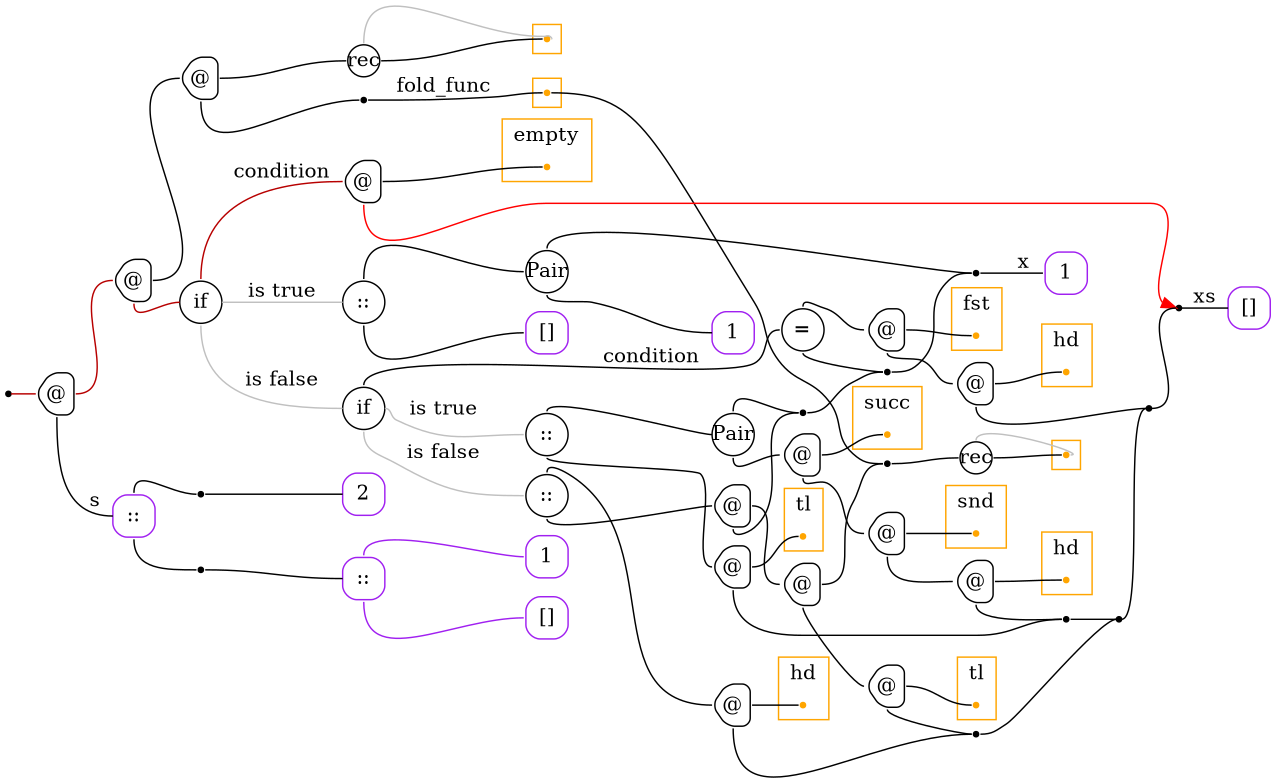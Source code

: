 digraph G {
  rankdir=LR;
  edge[arrowhead=none,arrowtail=none];
  node[fixedsize=true,shape=circle]
  size="9.201041666666667,5.219270833333334";
  labeldistance=0;
  nodesep=.175;
  ranksep=.175;

 nd1[shape=point];
   nd15[label="1",tooltip="nd15-ConstGraph",style=rounded,orientation=90,shape=square,width=.4,height=.4,color="purple"];
   nd21[label="2",tooltip="nd21-ConstGraph",style=rounded,orientation=90,shape=square,width=.4,height=.4,color="purple"];
   nd27[label="1",tooltip="nd27-ConstGraph",style=rounded,orientation=90,shape=square,width=.4,height=.4,color="purple"];
   nd32[label="[]",tooltip="nd32-ConstEmptyGraph",style=rounded,orientation=90,shape=square,width=.4,height=.4,color="purple"];
   nd363[label="::",tooltip="nd363-ConstListGraph",style=rounded,orientation=90,shape=square,width=.4,height=.4,color="purple"];
 subgraph cluster_nd174 {
   graph[style=fill,color="orange"];
   ndcluster_nd174[tooltip="nd174",orientation=90,shape=point,color="orange"];
 };
 nd379[label="rec",tooltip="nd379-RecurGraph",style=rounded,width=.3,height=.3,color="#000000"];
   subgraph cluster_nd383 {
     graph[style=fill,color="orange"];
     ndcluster_nd383[tooltip="nd383",orientation=90,shape=point,color="orange"];
   };
   nd159[label="[]",tooltip="nd159-ConstEmptyGraph",style=rounded,orientation=90,shape=square,width=.4,height=.4,color="purple"];
 nd484[label="rec",tooltip="nd484-RecurGraph",style=rounded,width=.3,height=.3,color="#000000"];
   subgraph cluster_nd488 {
     graph[style=fill,color="orange"];
     ndcluster_nd488[tooltip="nd488",orientation=90,shape=point,color="orange"];
   };
 nd85[label="@",tooltip="nd85-AppGraph",style=rounded,orientation=90,shape=house,width=.4,height=.4,color="#000000"];
 nd86[label="@",tooltip="nd86-AppGraph",style=rounded,orientation=90,shape=house,width=.4,height=.4,color="#000000"];
 nd87[label="@",tooltip="nd87-AppGraph",style=rounded,orientation=90,shape=house,width=.4,height=.4,color="#000000"];
 nd119[label=" ",tooltip="nd119-ContractGraph",style=rounded,orientation=90,shape=point];
   nd565[label="::",tooltip="nd565-ConstListGraph",style=rounded,orientation=90,shape=square,width=.4,height=.4,color="purple"];
 nd568[label=" ",tooltip="nd568-ContractGraph",style=rounded,orientation=90,shape=point];
 nd569[label=" ",tooltip="nd569-ContractGraph",style=rounded,orientation=90,shape=point];
 nd673[label=" ",tooltip="nd673-ContractGraph",style=rounded,orientation=90,shape=point];
 nd579[label="if",tooltip="nd579-IfGraph",style=rounded,width=.4,height=.4,color="#000000"];
 nd580[label="@",tooltip="nd580-AppGraph",style=rounded,orientation=90,shape=house,width=.4,height=.4,color="#000000"];
 subgraph cluster_nd583 {
   graph[style=fill,color="orange",label="empty"];
   ndcluster_nd583[tooltip="nd583",orientation=90,shape=point,color="orange"];
 };
 nd587[label="::",tooltip="nd587-BinOpGraph",style=rounded,width=.4,height=.4,color="#000000"];
 nd588[label="Pair",tooltip="nd588-BinOpGraph",style=rounded,width=.4,height=.4,color="#000000"];
   nd592[label="1",tooltip="nd592-ConstGraph",style=rounded,orientation=90,shape=square,width=.4,height=.4,color="purple"];
   nd596[label="[]",tooltip="nd596-ConstEmptyGraph",style=rounded,orientation=90,shape=square,width=.4,height=.4,color="purple"];
 nd597[label="if",tooltip="nd597-IfGraph",style=rounded,width=.4,height=.4,color="#000000"];
 nd598[label="=",tooltip="nd598-BinOpGraph",style=rounded,width=.4,height=.4,color="#000000"];
 nd599[label="@",tooltip="nd599-AppGraph",style=rounded,orientation=90,shape=house,width=.4,height=.4,color="#000000"];
 subgraph cluster_nd602 {
   graph[style=fill,color="orange",label="fst"];
   ndcluster_nd602[tooltip="nd602",orientation=90,shape=point,color="orange"];
 };
 nd606[label="@",tooltip="nd606-AppGraph",style=rounded,orientation=90,shape=house,width=.4,height=.4,color="#000000"];
 subgraph cluster_nd609 {
   graph[style=fill,color="orange",label="hd"];
   ndcluster_nd609[tooltip="nd609",orientation=90,shape=point,color="orange"];
 };
 nd613[label="::",tooltip="nd613-BinOpGraph",style=rounded,width=.4,height=.4,color="#000000"];
 nd614[label="Pair",tooltip="nd614-BinOpGraph",style=rounded,width=.4,height=.4,color="#000000"];
 nd615[label="@",tooltip="nd615-AppGraph",style=rounded,orientation=90,shape=house,width=.4,height=.4,color="#000000"];
 subgraph cluster_nd618 {
   graph[style=fill,color="orange",label="succ"];
   ndcluster_nd618[tooltip="nd618",orientation=90,shape=point,color="orange"];
 };
 nd622[label="@",tooltip="nd622-AppGraph",style=rounded,orientation=90,shape=house,width=.4,height=.4,color="#000000"];
 subgraph cluster_nd625 {
   graph[style=fill,color="orange",label="snd"];
   ndcluster_nd625[tooltip="nd625",orientation=90,shape=point,color="orange"];
 };
 nd629[label="@",tooltip="nd629-AppGraph",style=rounded,orientation=90,shape=house,width=.4,height=.4,color="#000000"];
 subgraph cluster_nd632 {
   graph[style=fill,color="orange",label="hd"];
   ndcluster_nd632[tooltip="nd632",orientation=90,shape=point,color="orange"];
 };
 nd636[label="@",tooltip="nd636-AppGraph",style=rounded,orientation=90,shape=house,width=.4,height=.4,color="#000000"];
 subgraph cluster_nd639 {
   graph[style=fill,color="orange",label="tl"];
   ndcluster_nd639[tooltip="nd639",orientation=90,shape=point,color="orange"];
 };
 nd643[label=" ",tooltip="nd643-ContractGraph",style=rounded,orientation=90,shape=point];
 nd644[label="::",tooltip="nd644-BinOpGraph",style=rounded,width=.4,height=.4,color="#000000"];
 nd645[label="@",tooltip="nd645-AppGraph",style=rounded,orientation=90,shape=house,width=.4,height=.4,color="#000000"];
 subgraph cluster_nd648 {
   graph[style=fill,color="orange",label="hd"];
   ndcluster_nd648[tooltip="nd648",orientation=90,shape=point,color="orange"];
 };
 nd652[label="@",tooltip="nd652-AppGraph",style=rounded,orientation=90,shape=house,width=.4,height=.4,color="#000000"];
 nd653[label="@",tooltip="nd653-AppGraph",style=rounded,orientation=90,shape=house,width=.4,height=.4,color="#000000"];
 nd655[label="@",tooltip="nd655-AppGraph",style=rounded,orientation=90,shape=house,width=.4,height=.4,color="#000000"];
 subgraph cluster_nd658 {
   graph[style=fill,color="orange",label="tl"];
   ndcluster_nd658[tooltip="nd658",orientation=90,shape=point,color="orange"];
 };
 nd663[label=" ",tooltip="nd663-ContractGraph",style=rounded,orientation=90,shape=point];
 nd664[label=" ",tooltip="nd664-ContractGraph",style=rounded,orientation=90,shape=point];
 nd665[label=" ",tooltip="nd665-ContractGraph",style=rounded,orientation=90,shape=point];
 nd666[label=" ",tooltip="nd666-ContractGraph",style=rounded,orientation=90,shape=point];
 nd667[label=" ",tooltip="nd667-ContractGraph",style=rounded,orientation=90,shape=point];
 nd668[label=" ",tooltip="nd668-ContractGraph",style=rounded,orientation=90,shape=point];
 nd669[label=" ",tooltip="nd669-ContractGraph",style=rounded,orientation=90,shape=point];

  nd363->nd27[tailport=n,headport=w,color=purple,arrowhead=none,arrowtail=none];
  nd363->nd32[tailport=s,headport=w,color=purple,arrowhead=none,arrowtail=none];
  nd87->nd484[tailport=e,headport=w,color=black,arrowhead=none,arrowtail=none];
  nd86->nd87[tailport=e,headport=w];
  nd87->nd119[tailport=s,headport=w];
  nd85->nd565[label="s",tailport=s,headport=w];
  nd85->nd86[tailport=e,headport=w,color="#b70000",arrowhead=none,arrowtail=none];
  nd1->nd85[label="",tailport=e,headport=w,color="#b70000",arrowhead=none,arrowtail=none];
  nd119->ndcluster_nd174[label="fold_func",tailport=e,headport=w];
  ndcluster_nd174->nd673[tailport=e,headport=w];
  nd673->nd379[tailport=e,headport=w,color=black,arrowhead=none,arrowtail=none];
  nd568->nd21[tailport=e,headport=w];
  nd569->nd363[tailport=e,headport=w];
  nd379->ndcluster_nd383[dir=back,headport=e,tailport=n,color=grey,arrowhead=none,arrowtail=none];
  nd379->ndcluster_nd383[tailport=e,headport=w];
  nd484->ndcluster_nd488[dir=back,headport=e,tailport=n,color=grey,arrowhead=none,arrowtail=none];
  nd484->ndcluster_nd488[tailport=e,headport=w];
  nd565->nd568[tailport=n,headport=w];
  nd565->nd569[tailport=s,headport=w];
  nd580->ndcluster_nd583[tailport=e,headport=w];
  nd588->nd592[tailport=s,headport=w];
  nd587->nd588[tailport=n,headport=w];
  nd587->nd596[tailport=s,headport=w];
  nd606->ndcluster_nd609[tailport=e,headport=w];
  nd599->ndcluster_nd602[tailport=e,headport=w];
  nd599->nd606[tailport=s,headport=w];
  nd598->nd599[tailport=n,headport=w];
  nd629->ndcluster_nd632[tailport=e,headport=w];
  nd622->ndcluster_nd625[tailport=e,headport=w];
  nd622->nd629[tailport=s,headport=w];
  nd615->ndcluster_nd618[tailport=e,headport=w];
  nd615->nd622[tailport=s,headport=w];
  nd614->nd615[tailport=s,headport=w];
  nd636->ndcluster_nd639[tailport=e,headport=w];
  nd613->nd614[tailport=n,headport=w];
  nd613->nd636[tailport=s,headport=w];
  nd636->nd643[tailport=s,headport=w];
  nd629->nd643[tailport=s,headport=w];
  nd645->ndcluster_nd648[tailport=e,headport=w];
  nd655->ndcluster_nd658[tailport=e,headport=w];
  nd653->nd673[tailport=e,headport=w];
  nd653->nd655[tailport=s,headport=w];
  nd652->nd653[tailport=e,headport=w];
  nd644->nd645[tailport=n,headport=w];
  nd644->nd652[tailport=s,headport=w];
  nd655->nd663[tailport=s,headport=w];
  nd645->nd663[tailport=s,headport=w];
  nd597->nd598[label="condition",tailport=n,headport=w];
  nd597->nd613[label="is true",tailport=e,headport=w,color=grey,arrowhead=none,arrowtail=none];
  nd597->nd644[label="is false",tailport=s,headport=w,color=grey,arrowhead=none,arrowtail=none];
  nd652->nd664[tailport=s,headport=w];
  nd614->nd664[tailport=n,headport=w];
  nd663->nd665[tailport=e,headport=w];
  nd643->nd665[tailport=e,headport=w];
  nd598->nd666[tailport=s,headport=w];
  nd664->nd666[tailport=e,headport=w];
  nd606->nd667[tailport=s,headport=w];
  nd665->nd667[tailport=e,headport=w];
  nd579->nd580[label="condition",tailport=n,headport=w,color="#b70000",arrowhead=none,arrowtail=none];
  nd579->nd587[label="is true",tailport=e,headport=w,color=grey,arrowhead=none,arrowtail=none];
  nd579->nd597[label="is false",tailport=s,headport=w,color=grey,arrowhead=none,arrowtail=none];
  nd666->nd668[tailport=e,headport=w];
  nd588->nd668[tailport=n,headport=w];
  nd580->nd669[tailport=s,headport=w,color=red,arrowhead=normal];
  nd667->nd669[tailport=e,headport=w];
  nd86->nd579[tailport=s,headport=w,color="#b70000",arrowhead=none,arrowtail=none];
  nd668->nd15[label="x",tailport=e,headport=w];
  nd669->nd159[label="xs",tailport=e,headport=w];
}